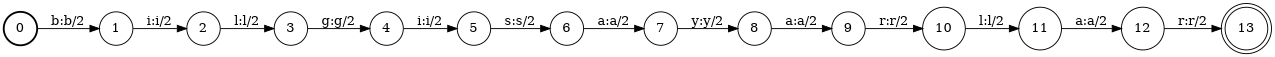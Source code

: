 digraph FST {
rankdir = LR;
size = "8.5,11";
label = "";
center = 1;
orientation = Portrait;
ranksep = "0.4";
nodesep = "0.25";
0 [label = "0", shape = circle, style = bold, fontsize = 14]
	0 -> 1 [label = "b:b/2", fontsize = 14];
1 [label = "1", shape = circle, style = solid, fontsize = 14]
	1 -> 2 [label = "i:i/2", fontsize = 14];
2 [label = "2", shape = circle, style = solid, fontsize = 14]
	2 -> 3 [label = "l:l/2", fontsize = 14];
3 [label = "3", shape = circle, style = solid, fontsize = 14]
	3 -> 4 [label = "g:g/2", fontsize = 14];
4 [label = "4", shape = circle, style = solid, fontsize = 14]
	4 -> 5 [label = "i:i/2", fontsize = 14];
5 [label = "5", shape = circle, style = solid, fontsize = 14]
	5 -> 6 [label = "s:s/2", fontsize = 14];
6 [label = "6", shape = circle, style = solid, fontsize = 14]
	6 -> 7 [label = "a:a/2", fontsize = 14];
7 [label = "7", shape = circle, style = solid, fontsize = 14]
	7 -> 8 [label = "y:y/2", fontsize = 14];
8 [label = "8", shape = circle, style = solid, fontsize = 14]
	8 -> 9 [label = "a:a/2", fontsize = 14];
9 [label = "9", shape = circle, style = solid, fontsize = 14]
	9 -> 10 [label = "r:r/2", fontsize = 14];
10 [label = "10", shape = circle, style = solid, fontsize = 14]
	10 -> 11 [label = "l:l/2", fontsize = 14];
11 [label = "11", shape = circle, style = solid, fontsize = 14]
	11 -> 12 [label = "a:a/2", fontsize = 14];
12 [label = "12", shape = circle, style = solid, fontsize = 14]
	12 -> 13 [label = "r:r/2", fontsize = 14];
13 [label = "13", shape = doublecircle, style = solid, fontsize = 14]
}

